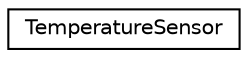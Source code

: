 digraph "Graphical Class Hierarchy"
{
 // LATEX_PDF_SIZE
  edge [fontname="Helvetica",fontsize="10",labelfontname="Helvetica",labelfontsize="10"];
  node [fontname="Helvetica",fontsize="10",shape=record];
  rankdir="LR";
  Node0 [label="TemperatureSensor",height=0.2,width=0.4,color="black", fillcolor="white", style="filled",URL="$classTemperatureSensor.html",tooltip="wrapper for Dallas one-wire temperature sensor (DS18B20)"];
}
